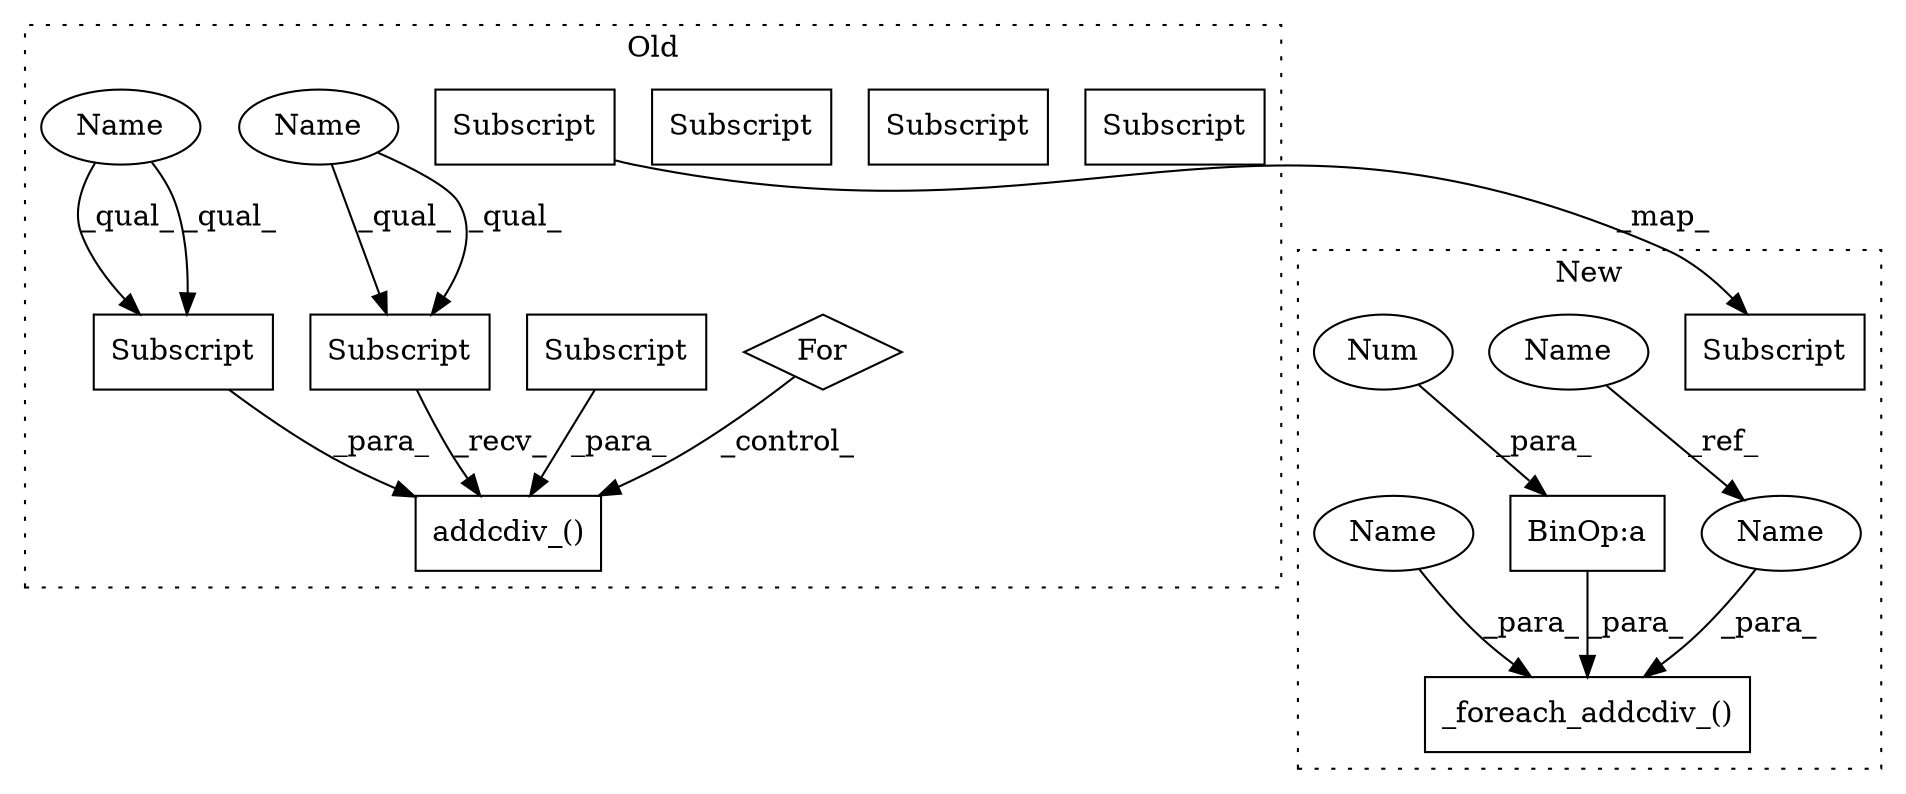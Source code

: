 digraph G {
subgraph cluster0 {
1 [label="Subscript" a="63" s="6117,0" l="10,0" shape="box"];
3 [label="addcdiv_()" a="75" s="6088,6137" l="29,22" shape="box"];
4 [label="For" a="107" s="6040,6070" l="4,18" shape="diamond"];
6 [label="Subscript" a="63" s="5982,0" l="11,0" shape="box"];
9 [label="Subscript" a="63" s="6088,0" l="19,0" shape="box"];
10 [label="Subscript" a="63" s="6129,0" l="8,0" shape="box"];
12 [label="Subscript" a="63" s="5982,0" l="11,0" shape="box"];
14 [label="Subscript" a="63" s="6088,0" l="19,0" shape="box"];
15 [label="Name" a="87" s="6088" l="16" shape="ellipse"];
17 [label="Name" a="87" s="6117" l="7" shape="ellipse"];
18 [label="Subscript" a="63" s="6117,0" l="10,0" shape="box"];
label = "Old";
style="dotted";
}
subgraph cluster1 {
2 [label="_foreach_addcdiv_()" a="75" s="6046,6113" l="24,1" shape="box"];
5 [label="Subscript" a="63" s="5983,0" l="11,0" shape="box"];
7 [label="Name" a="87" s="2890" l="7" shape="ellipse"];
8 [label="BinOp:a" a="82" s="6000" l="4" shape="box"];
11 [label="Num" a="76" s="6004" l="1" shape="ellipse"];
13 [label="Name" a="87" s="6088" l="7" shape="ellipse"];
16 [label="Name" a="87" s="6070" l="16" shape="ellipse"];
label = "New";
style="dotted";
}
4 -> 3 [label="_control_"];
7 -> 13 [label="_ref_"];
8 -> 2 [label="_para_"];
10 -> 3 [label="_para_"];
11 -> 8 [label="_para_"];
12 -> 5 [label="_map_"];
13 -> 2 [label="_para_"];
14 -> 3 [label="_recv_"];
15 -> 14 [label="_qual_"];
15 -> 14 [label="_qual_"];
16 -> 2 [label="_para_"];
17 -> 18 [label="_qual_"];
17 -> 18 [label="_qual_"];
18 -> 3 [label="_para_"];
}